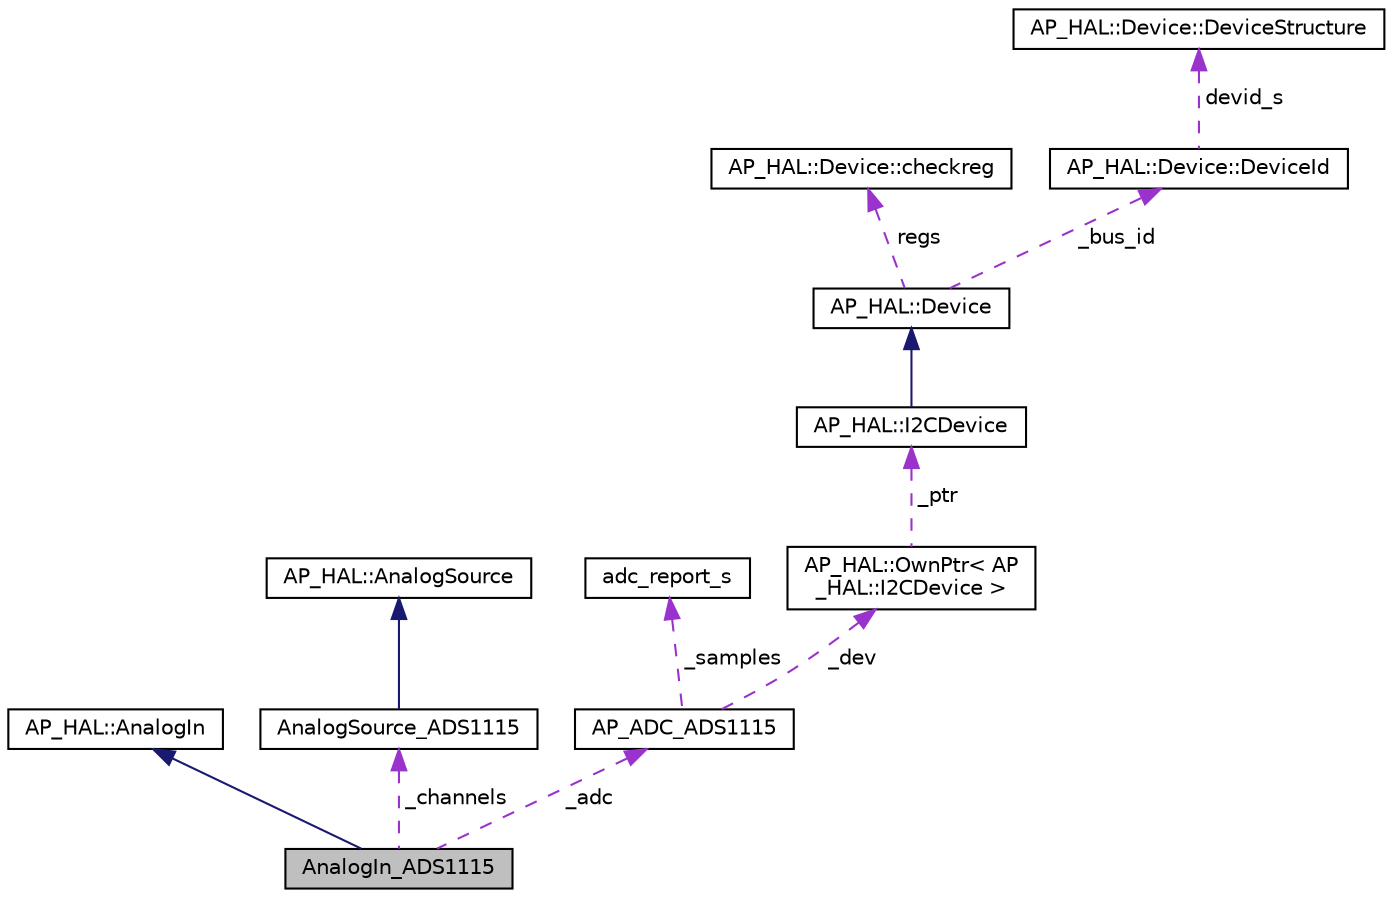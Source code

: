 digraph "AnalogIn_ADS1115"
{
 // INTERACTIVE_SVG=YES
  edge [fontname="Helvetica",fontsize="10",labelfontname="Helvetica",labelfontsize="10"];
  node [fontname="Helvetica",fontsize="10",shape=record];
  Node1 [label="AnalogIn_ADS1115",height=0.2,width=0.4,color="black", fillcolor="grey75", style="filled", fontcolor="black"];
  Node2 -> Node1 [dir="back",color="midnightblue",fontsize="10",style="solid",fontname="Helvetica"];
  Node2 [label="AP_HAL::AnalogIn",height=0.2,width=0.4,color="black", fillcolor="white", style="filled",URL="$classAP__HAL_1_1AnalogIn.html"];
  Node3 -> Node1 [dir="back",color="darkorchid3",fontsize="10",style="dashed",label=" _channels" ,fontname="Helvetica"];
  Node3 [label="AnalogSource_ADS1115",height=0.2,width=0.4,color="black", fillcolor="white", style="filled",URL="$classAnalogSource__ADS1115.html"];
  Node4 -> Node3 [dir="back",color="midnightblue",fontsize="10",style="solid",fontname="Helvetica"];
  Node4 [label="AP_HAL::AnalogSource",height=0.2,width=0.4,color="black", fillcolor="white", style="filled",URL="$classAP__HAL_1_1AnalogSource.html"];
  Node5 -> Node1 [dir="back",color="darkorchid3",fontsize="10",style="dashed",label=" _adc" ,fontname="Helvetica"];
  Node5 [label="AP_ADC_ADS1115",height=0.2,width=0.4,color="black", fillcolor="white", style="filled",URL="$classAP__ADC__ADS1115.html"];
  Node6 -> Node5 [dir="back",color="darkorchid3",fontsize="10",style="dashed",label=" _samples" ,fontname="Helvetica"];
  Node6 [label="adc_report_s",height=0.2,width=0.4,color="black", fillcolor="white", style="filled",URL="$structadc__report__s.html"];
  Node7 -> Node5 [dir="back",color="darkorchid3",fontsize="10",style="dashed",label=" _dev" ,fontname="Helvetica"];
  Node7 [label="AP_HAL::OwnPtr\< AP\l_HAL::I2CDevice \>",height=0.2,width=0.4,color="black", fillcolor="white", style="filled",URL="$classAP__HAL_1_1OwnPtr.html"];
  Node8 -> Node7 [dir="back",color="darkorchid3",fontsize="10",style="dashed",label=" _ptr" ,fontname="Helvetica"];
  Node8 [label="AP_HAL::I2CDevice",height=0.2,width=0.4,color="black", fillcolor="white", style="filled",URL="$classAP__HAL_1_1I2CDevice.html"];
  Node9 -> Node8 [dir="back",color="midnightblue",fontsize="10",style="solid",fontname="Helvetica"];
  Node9 [label="AP_HAL::Device",height=0.2,width=0.4,color="black", fillcolor="white", style="filled",URL="$classAP__HAL_1_1Device.html"];
  Node10 -> Node9 [dir="back",color="darkorchid3",fontsize="10",style="dashed",label=" regs" ,fontname="Helvetica"];
  Node10 [label="AP_HAL::Device::checkreg",height=0.2,width=0.4,color="black", fillcolor="white", style="filled",URL="$structAP__HAL_1_1Device_1_1checkreg.html"];
  Node11 -> Node9 [dir="back",color="darkorchid3",fontsize="10",style="dashed",label=" _bus_id" ,fontname="Helvetica"];
  Node11 [label="AP_HAL::Device::DeviceId",height=0.2,width=0.4,color="black", fillcolor="white", style="filled",URL="$unionAP__HAL_1_1Device_1_1DeviceId.html"];
  Node12 -> Node11 [dir="back",color="darkorchid3",fontsize="10",style="dashed",label=" devid_s" ,fontname="Helvetica"];
  Node12 [label="AP_HAL::Device::DeviceStructure",height=0.2,width=0.4,color="black", fillcolor="white", style="filled",URL="$structAP__HAL_1_1Device_1_1DeviceStructure.html"];
}
